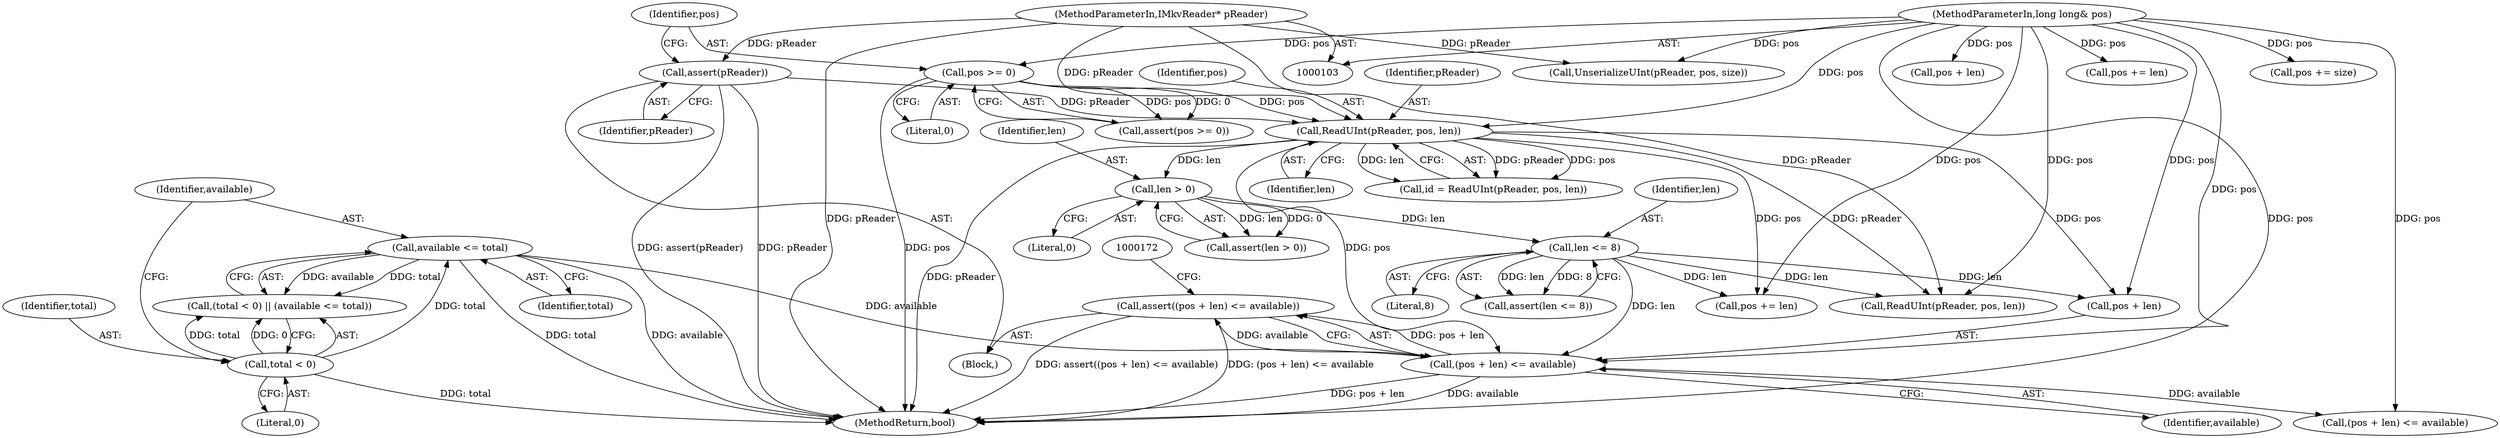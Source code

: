 digraph "1_Android_cc274e2abe8b2a6698a5c47d8aa4bb45f1f9538d_30@API" {
"1000163" [label="(Call,assert((pos + len) <= available))"];
"1000164" [label="(Call,(pos + len) <= available)"];
"1000147" [label="(Call,ReadUInt(pReader, pos, len))"];
"1000109" [label="(Call,assert(pReader))"];
"1000104" [label="(MethodParameterIn,IMkvReader* pReader)"];
"1000112" [label="(Call,pos >= 0)"];
"1000105" [label="(MethodParameterIn,long long& pos)"];
"1000160" [label="(Call,len <= 8)"];
"1000156" [label="(Call,len > 0)"];
"1000134" [label="(Call,available <= total)"];
"1000131" [label="(Call,total < 0)"];
"1000157" [label="(Identifier,len)"];
"1000162" [label="(Literal,8)"];
"1000105" [label="(MethodParameterIn,long long& pos)"];
"1000183" [label="(Call,ReadUInt(pReader, pos, len))"];
"1000110" [label="(Identifier,pReader)"];
"1000168" [label="(Identifier,available)"];
"1000108" [label="(Block,)"];
"1000156" [label="(Call,len > 0)"];
"1000163" [label="(Call,assert((pos + len) <= available))"];
"1000227" [label="(MethodReturn,bool)"];
"1000155" [label="(Call,assert(len > 0))"];
"1000136" [label="(Identifier,total)"];
"1000161" [label="(Identifier,len)"];
"1000135" [label="(Identifier,available)"];
"1000177" [label="(Call,pos += len)"];
"1000150" [label="(Identifier,len)"];
"1000113" [label="(Identifier,pos)"];
"1000164" [label="(Call,(pos + len) <= available)"];
"1000147" [label="(Call,ReadUInt(pReader, pos, len))"];
"1000160" [label="(Call,len <= 8)"];
"1000111" [label="(Call,assert(pos >= 0))"];
"1000209" [label="(Call,pos += len)"];
"1000165" [label="(Call,pos + len)"];
"1000112" [label="(Call,pos >= 0)"];
"1000222" [label="(Call,pos += size)"];
"1000131" [label="(Call,total < 0)"];
"1000133" [label="(Literal,0)"];
"1000134" [label="(Call,available <= total)"];
"1000145" [label="(Call,id = ReadUInt(pReader, pos, len))"];
"1000149" [label="(Identifier,pos)"];
"1000104" [label="(MethodParameterIn,IMkvReader* pReader)"];
"1000132" [label="(Identifier,total)"];
"1000158" [label="(Literal,0)"];
"1000214" [label="(Call,UnserializeUInt(pReader, pos, size))"];
"1000204" [label="(Call,(pos + len) <= available)"];
"1000148" [label="(Identifier,pReader)"];
"1000114" [label="(Literal,0)"];
"1000130" [label="(Call,(total < 0) || (available <= total))"];
"1000159" [label="(Call,assert(len <= 8))"];
"1000109" [label="(Call,assert(pReader))"];
"1000205" [label="(Call,pos + len)"];
"1000163" -> "1000108"  [label="AST: "];
"1000163" -> "1000164"  [label="CFG: "];
"1000164" -> "1000163"  [label="AST: "];
"1000172" -> "1000163"  [label="CFG: "];
"1000163" -> "1000227"  [label="DDG: (pos + len) <= available"];
"1000163" -> "1000227"  [label="DDG: assert((pos + len) <= available)"];
"1000164" -> "1000163"  [label="DDG: pos + len"];
"1000164" -> "1000163"  [label="DDG: available"];
"1000164" -> "1000168"  [label="CFG: "];
"1000165" -> "1000164"  [label="AST: "];
"1000168" -> "1000164"  [label="AST: "];
"1000164" -> "1000227"  [label="DDG: available"];
"1000164" -> "1000227"  [label="DDG: pos + len"];
"1000147" -> "1000164"  [label="DDG: pos"];
"1000105" -> "1000164"  [label="DDG: pos"];
"1000160" -> "1000164"  [label="DDG: len"];
"1000134" -> "1000164"  [label="DDG: available"];
"1000164" -> "1000204"  [label="DDG: available"];
"1000147" -> "1000145"  [label="AST: "];
"1000147" -> "1000150"  [label="CFG: "];
"1000148" -> "1000147"  [label="AST: "];
"1000149" -> "1000147"  [label="AST: "];
"1000150" -> "1000147"  [label="AST: "];
"1000145" -> "1000147"  [label="CFG: "];
"1000147" -> "1000227"  [label="DDG: pReader"];
"1000147" -> "1000145"  [label="DDG: pReader"];
"1000147" -> "1000145"  [label="DDG: pos"];
"1000147" -> "1000145"  [label="DDG: len"];
"1000109" -> "1000147"  [label="DDG: pReader"];
"1000104" -> "1000147"  [label="DDG: pReader"];
"1000112" -> "1000147"  [label="DDG: pos"];
"1000105" -> "1000147"  [label="DDG: pos"];
"1000147" -> "1000156"  [label="DDG: len"];
"1000147" -> "1000165"  [label="DDG: pos"];
"1000147" -> "1000177"  [label="DDG: pos"];
"1000147" -> "1000183"  [label="DDG: pReader"];
"1000109" -> "1000108"  [label="AST: "];
"1000109" -> "1000110"  [label="CFG: "];
"1000110" -> "1000109"  [label="AST: "];
"1000113" -> "1000109"  [label="CFG: "];
"1000109" -> "1000227"  [label="DDG: pReader"];
"1000109" -> "1000227"  [label="DDG: assert(pReader)"];
"1000104" -> "1000109"  [label="DDG: pReader"];
"1000104" -> "1000103"  [label="AST: "];
"1000104" -> "1000227"  [label="DDG: pReader"];
"1000104" -> "1000183"  [label="DDG: pReader"];
"1000104" -> "1000214"  [label="DDG: pReader"];
"1000112" -> "1000111"  [label="AST: "];
"1000112" -> "1000114"  [label="CFG: "];
"1000113" -> "1000112"  [label="AST: "];
"1000114" -> "1000112"  [label="AST: "];
"1000111" -> "1000112"  [label="CFG: "];
"1000112" -> "1000227"  [label="DDG: pos"];
"1000112" -> "1000111"  [label="DDG: pos"];
"1000112" -> "1000111"  [label="DDG: 0"];
"1000105" -> "1000112"  [label="DDG: pos"];
"1000105" -> "1000103"  [label="AST: "];
"1000105" -> "1000227"  [label="DDG: pos"];
"1000105" -> "1000165"  [label="DDG: pos"];
"1000105" -> "1000177"  [label="DDG: pos"];
"1000105" -> "1000183"  [label="DDG: pos"];
"1000105" -> "1000204"  [label="DDG: pos"];
"1000105" -> "1000205"  [label="DDG: pos"];
"1000105" -> "1000209"  [label="DDG: pos"];
"1000105" -> "1000214"  [label="DDG: pos"];
"1000105" -> "1000222"  [label="DDG: pos"];
"1000160" -> "1000159"  [label="AST: "];
"1000160" -> "1000162"  [label="CFG: "];
"1000161" -> "1000160"  [label="AST: "];
"1000162" -> "1000160"  [label="AST: "];
"1000159" -> "1000160"  [label="CFG: "];
"1000160" -> "1000159"  [label="DDG: len"];
"1000160" -> "1000159"  [label="DDG: 8"];
"1000156" -> "1000160"  [label="DDG: len"];
"1000160" -> "1000165"  [label="DDG: len"];
"1000160" -> "1000177"  [label="DDG: len"];
"1000160" -> "1000183"  [label="DDG: len"];
"1000156" -> "1000155"  [label="AST: "];
"1000156" -> "1000158"  [label="CFG: "];
"1000157" -> "1000156"  [label="AST: "];
"1000158" -> "1000156"  [label="AST: "];
"1000155" -> "1000156"  [label="CFG: "];
"1000156" -> "1000155"  [label="DDG: len"];
"1000156" -> "1000155"  [label="DDG: 0"];
"1000134" -> "1000130"  [label="AST: "];
"1000134" -> "1000136"  [label="CFG: "];
"1000135" -> "1000134"  [label="AST: "];
"1000136" -> "1000134"  [label="AST: "];
"1000130" -> "1000134"  [label="CFG: "];
"1000134" -> "1000227"  [label="DDG: available"];
"1000134" -> "1000227"  [label="DDG: total"];
"1000134" -> "1000130"  [label="DDG: available"];
"1000134" -> "1000130"  [label="DDG: total"];
"1000131" -> "1000134"  [label="DDG: total"];
"1000131" -> "1000130"  [label="AST: "];
"1000131" -> "1000133"  [label="CFG: "];
"1000132" -> "1000131"  [label="AST: "];
"1000133" -> "1000131"  [label="AST: "];
"1000135" -> "1000131"  [label="CFG: "];
"1000130" -> "1000131"  [label="CFG: "];
"1000131" -> "1000227"  [label="DDG: total"];
"1000131" -> "1000130"  [label="DDG: total"];
"1000131" -> "1000130"  [label="DDG: 0"];
}
